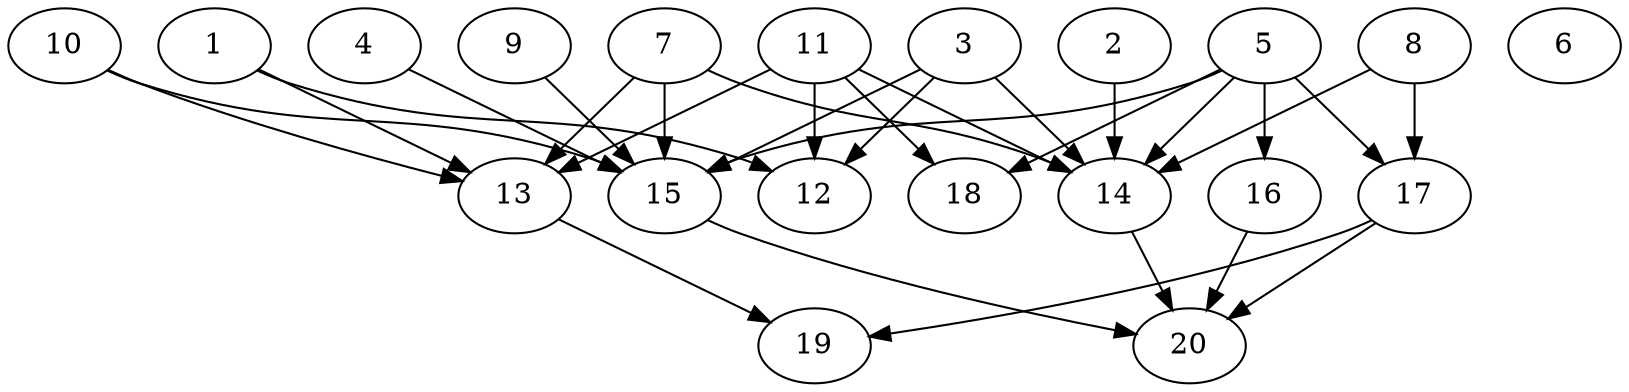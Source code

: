 // DAG automatically generated by daggen at Wed Jul 24 21:21:55 2019
// ./daggen --dot -n 20 --ccr 0.4 --fat 0.8 --regular 0.5 --density 0.6 --mindata 5242880 --maxdata 52428800 
digraph G {
  1 [size="66844160", alpha="0.15", expect_size="26737664"] 
  1 -> 12 [size ="26737664"]
  1 -> 13 [size ="26737664"]
  2 [size="110868480", alpha="0.10", expect_size="44347392"] 
  2 -> 14 [size ="44347392"]
  3 [size="36034560", alpha="0.16", expect_size="14413824"] 
  3 -> 12 [size ="14413824"]
  3 -> 14 [size ="14413824"]
  3 -> 15 [size ="14413824"]
  4 [size="91729920", alpha="0.00", expect_size="36691968"] 
  4 -> 15 [size ="36691968"]
  5 [size="75648000", alpha="0.00", expect_size="30259200"] 
  5 -> 14 [size ="30259200"]
  5 -> 15 [size ="30259200"]
  5 -> 16 [size ="30259200"]
  5 -> 17 [size ="30259200"]
  5 -> 18 [size ="30259200"]
  6 [size="39388160", alpha="0.00", expect_size="15755264"] 
  7 [size="43471360", alpha="0.09", expect_size="17388544"] 
  7 -> 13 [size ="17388544"]
  7 -> 14 [size ="17388544"]
  7 -> 15 [size ="17388544"]
  8 [size="44303360", alpha="0.12", expect_size="17721344"] 
  8 -> 14 [size ="17721344"]
  8 -> 17 [size ="17721344"]
  9 [size="106321920", alpha="0.17", expect_size="42528768"] 
  9 -> 15 [size ="42528768"]
  10 [size="33792000", alpha="0.02", expect_size="13516800"] 
  10 -> 13 [size ="13516800"]
  10 -> 15 [size ="13516800"]
  11 [size="56755200", alpha="0.11", expect_size="22702080"] 
  11 -> 12 [size ="22702080"]
  11 -> 13 [size ="22702080"]
  11 -> 14 [size ="22702080"]
  11 -> 18 [size ="22702080"]
  12 [size="25651200", alpha="0.08", expect_size="10260480"] 
  13 [size="84321280", alpha="0.02", expect_size="33728512"] 
  13 -> 19 [size ="33728512"]
  14 [size="63472640", alpha="0.05", expect_size="25389056"] 
  14 -> 20 [size ="25389056"]
  15 [size="66086400", alpha="0.18", expect_size="26434560"] 
  15 -> 20 [size ="26434560"]
  16 [size="66178560", alpha="0.12", expect_size="26471424"] 
  16 -> 20 [size ="26471424"]
  17 [size="66204160", alpha="0.08", expect_size="26481664"] 
  17 -> 19 [size ="26481664"]
  17 -> 20 [size ="26481664"]
  18 [size="116577280", alpha="0.15", expect_size="46630912"] 
  19 [size="70735360", alpha="0.14", expect_size="28294144"] 
  20 [size="50247680", alpha="0.06", expect_size="20099072"] 
}
